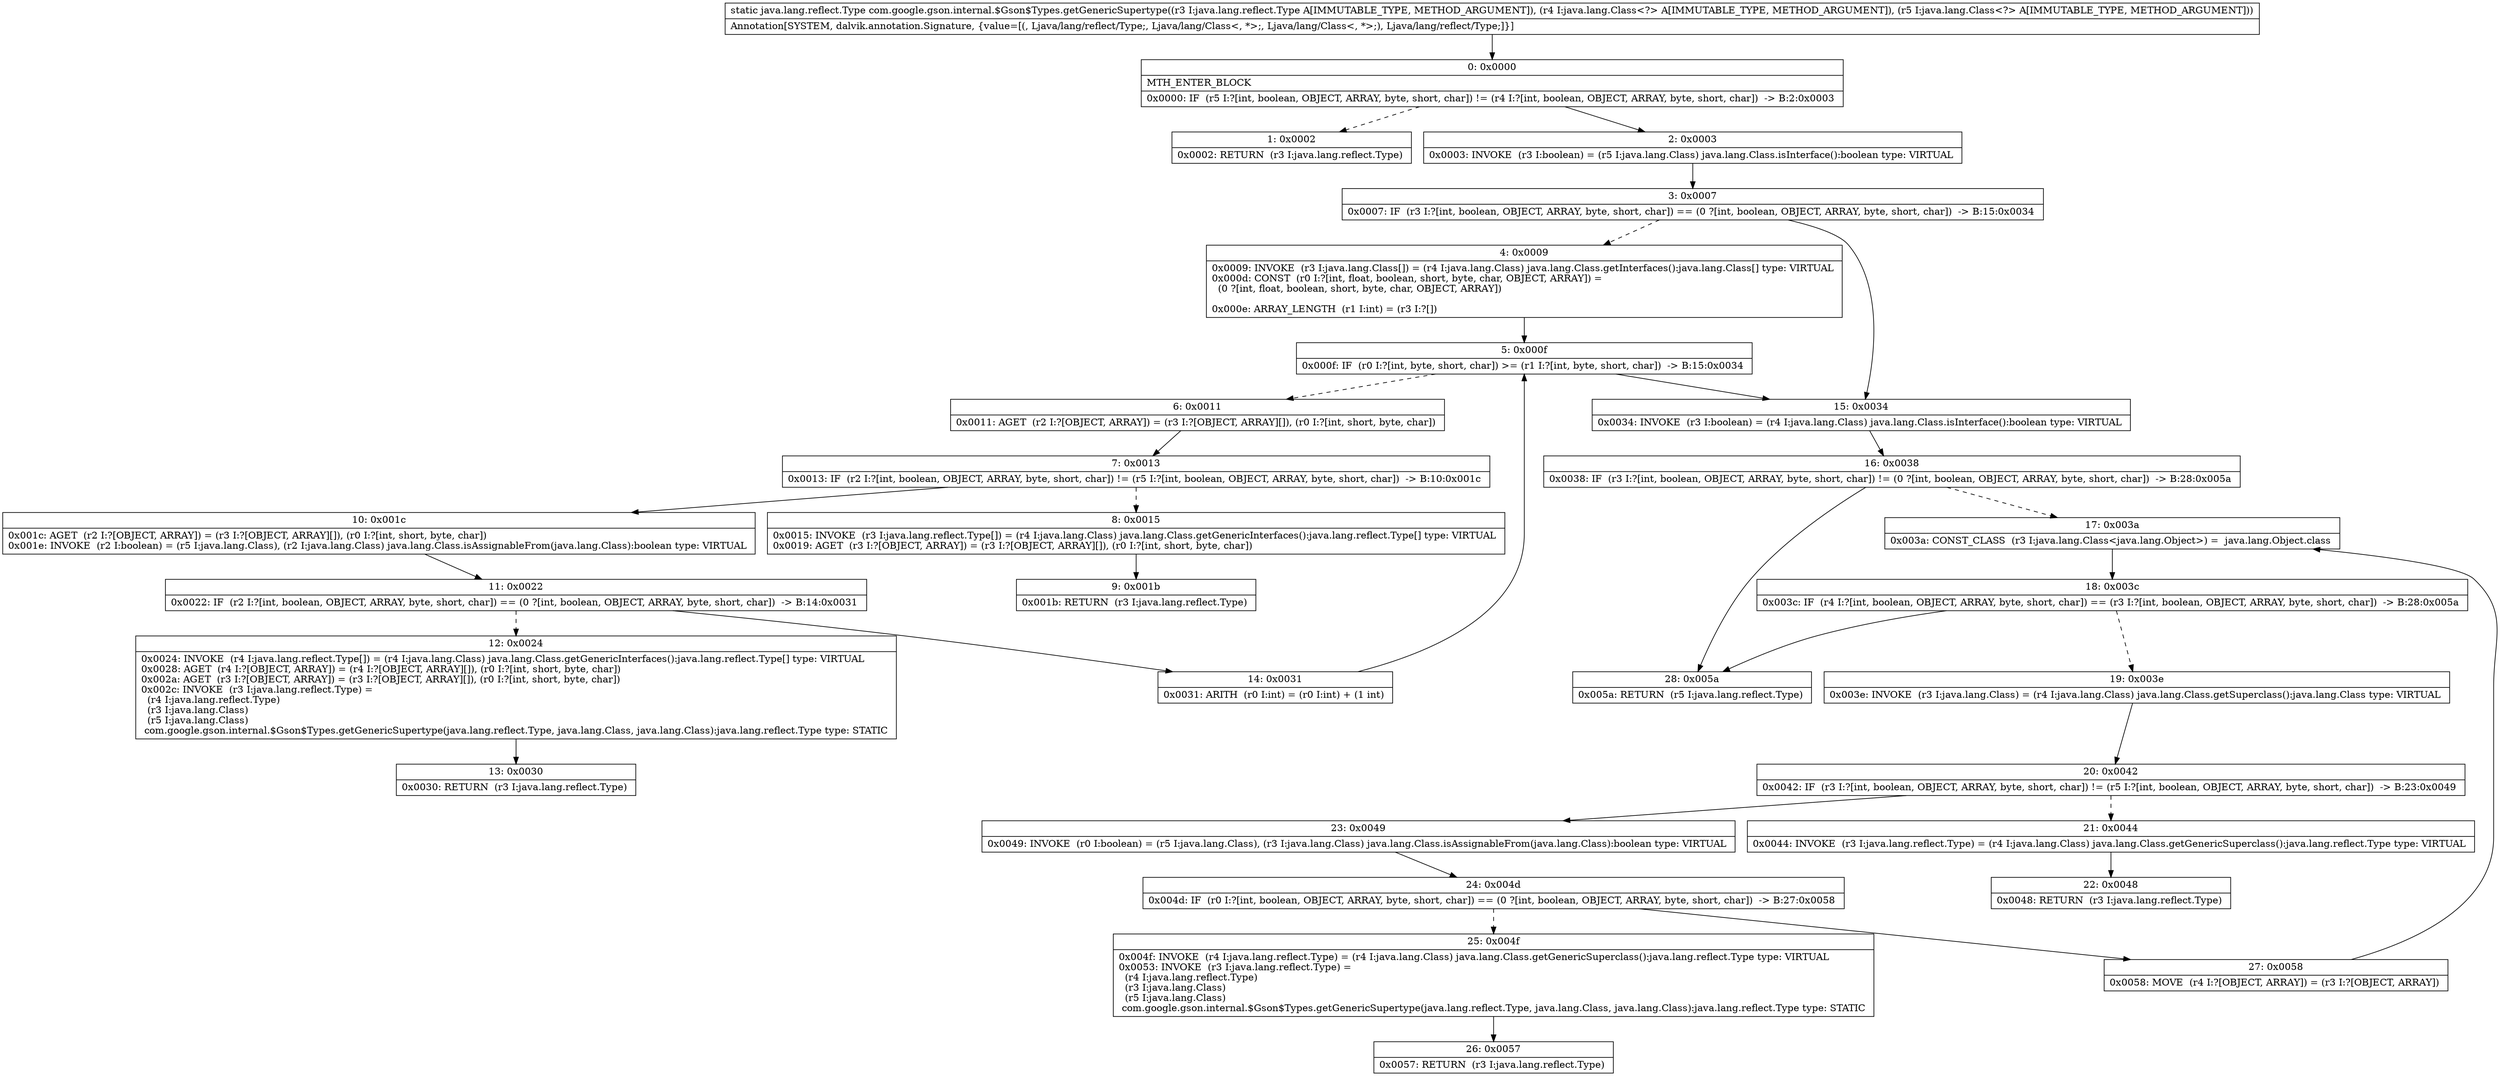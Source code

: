 digraph "CFG forcom.google.gson.internal.$Gson$Types.getGenericSupertype(Ljava\/lang\/reflect\/Type;Ljava\/lang\/Class;Ljava\/lang\/Class;)Ljava\/lang\/reflect\/Type;" {
Node_0 [shape=record,label="{0\:\ 0x0000|MTH_ENTER_BLOCK\l|0x0000: IF  (r5 I:?[int, boolean, OBJECT, ARRAY, byte, short, char]) != (r4 I:?[int, boolean, OBJECT, ARRAY, byte, short, char])  \-\> B:2:0x0003 \l}"];
Node_1 [shape=record,label="{1\:\ 0x0002|0x0002: RETURN  (r3 I:java.lang.reflect.Type) \l}"];
Node_2 [shape=record,label="{2\:\ 0x0003|0x0003: INVOKE  (r3 I:boolean) = (r5 I:java.lang.Class) java.lang.Class.isInterface():boolean type: VIRTUAL \l}"];
Node_3 [shape=record,label="{3\:\ 0x0007|0x0007: IF  (r3 I:?[int, boolean, OBJECT, ARRAY, byte, short, char]) == (0 ?[int, boolean, OBJECT, ARRAY, byte, short, char])  \-\> B:15:0x0034 \l}"];
Node_4 [shape=record,label="{4\:\ 0x0009|0x0009: INVOKE  (r3 I:java.lang.Class[]) = (r4 I:java.lang.Class) java.lang.Class.getInterfaces():java.lang.Class[] type: VIRTUAL \l0x000d: CONST  (r0 I:?[int, float, boolean, short, byte, char, OBJECT, ARRAY]) = \l  (0 ?[int, float, boolean, short, byte, char, OBJECT, ARRAY])\l \l0x000e: ARRAY_LENGTH  (r1 I:int) = (r3 I:?[]) \l}"];
Node_5 [shape=record,label="{5\:\ 0x000f|0x000f: IF  (r0 I:?[int, byte, short, char]) \>= (r1 I:?[int, byte, short, char])  \-\> B:15:0x0034 \l}"];
Node_6 [shape=record,label="{6\:\ 0x0011|0x0011: AGET  (r2 I:?[OBJECT, ARRAY]) = (r3 I:?[OBJECT, ARRAY][]), (r0 I:?[int, short, byte, char]) \l}"];
Node_7 [shape=record,label="{7\:\ 0x0013|0x0013: IF  (r2 I:?[int, boolean, OBJECT, ARRAY, byte, short, char]) != (r5 I:?[int, boolean, OBJECT, ARRAY, byte, short, char])  \-\> B:10:0x001c \l}"];
Node_8 [shape=record,label="{8\:\ 0x0015|0x0015: INVOKE  (r3 I:java.lang.reflect.Type[]) = (r4 I:java.lang.Class) java.lang.Class.getGenericInterfaces():java.lang.reflect.Type[] type: VIRTUAL \l0x0019: AGET  (r3 I:?[OBJECT, ARRAY]) = (r3 I:?[OBJECT, ARRAY][]), (r0 I:?[int, short, byte, char]) \l}"];
Node_9 [shape=record,label="{9\:\ 0x001b|0x001b: RETURN  (r3 I:java.lang.reflect.Type) \l}"];
Node_10 [shape=record,label="{10\:\ 0x001c|0x001c: AGET  (r2 I:?[OBJECT, ARRAY]) = (r3 I:?[OBJECT, ARRAY][]), (r0 I:?[int, short, byte, char]) \l0x001e: INVOKE  (r2 I:boolean) = (r5 I:java.lang.Class), (r2 I:java.lang.Class) java.lang.Class.isAssignableFrom(java.lang.Class):boolean type: VIRTUAL \l}"];
Node_11 [shape=record,label="{11\:\ 0x0022|0x0022: IF  (r2 I:?[int, boolean, OBJECT, ARRAY, byte, short, char]) == (0 ?[int, boolean, OBJECT, ARRAY, byte, short, char])  \-\> B:14:0x0031 \l}"];
Node_12 [shape=record,label="{12\:\ 0x0024|0x0024: INVOKE  (r4 I:java.lang.reflect.Type[]) = (r4 I:java.lang.Class) java.lang.Class.getGenericInterfaces():java.lang.reflect.Type[] type: VIRTUAL \l0x0028: AGET  (r4 I:?[OBJECT, ARRAY]) = (r4 I:?[OBJECT, ARRAY][]), (r0 I:?[int, short, byte, char]) \l0x002a: AGET  (r3 I:?[OBJECT, ARRAY]) = (r3 I:?[OBJECT, ARRAY][]), (r0 I:?[int, short, byte, char]) \l0x002c: INVOKE  (r3 I:java.lang.reflect.Type) = \l  (r4 I:java.lang.reflect.Type)\l  (r3 I:java.lang.Class)\l  (r5 I:java.lang.Class)\l com.google.gson.internal.$Gson$Types.getGenericSupertype(java.lang.reflect.Type, java.lang.Class, java.lang.Class):java.lang.reflect.Type type: STATIC \l}"];
Node_13 [shape=record,label="{13\:\ 0x0030|0x0030: RETURN  (r3 I:java.lang.reflect.Type) \l}"];
Node_14 [shape=record,label="{14\:\ 0x0031|0x0031: ARITH  (r0 I:int) = (r0 I:int) + (1 int) \l}"];
Node_15 [shape=record,label="{15\:\ 0x0034|0x0034: INVOKE  (r3 I:boolean) = (r4 I:java.lang.Class) java.lang.Class.isInterface():boolean type: VIRTUAL \l}"];
Node_16 [shape=record,label="{16\:\ 0x0038|0x0038: IF  (r3 I:?[int, boolean, OBJECT, ARRAY, byte, short, char]) != (0 ?[int, boolean, OBJECT, ARRAY, byte, short, char])  \-\> B:28:0x005a \l}"];
Node_17 [shape=record,label="{17\:\ 0x003a|0x003a: CONST_CLASS  (r3 I:java.lang.Class\<java.lang.Object\>) =  java.lang.Object.class \l}"];
Node_18 [shape=record,label="{18\:\ 0x003c|0x003c: IF  (r4 I:?[int, boolean, OBJECT, ARRAY, byte, short, char]) == (r3 I:?[int, boolean, OBJECT, ARRAY, byte, short, char])  \-\> B:28:0x005a \l}"];
Node_19 [shape=record,label="{19\:\ 0x003e|0x003e: INVOKE  (r3 I:java.lang.Class) = (r4 I:java.lang.Class) java.lang.Class.getSuperclass():java.lang.Class type: VIRTUAL \l}"];
Node_20 [shape=record,label="{20\:\ 0x0042|0x0042: IF  (r3 I:?[int, boolean, OBJECT, ARRAY, byte, short, char]) != (r5 I:?[int, boolean, OBJECT, ARRAY, byte, short, char])  \-\> B:23:0x0049 \l}"];
Node_21 [shape=record,label="{21\:\ 0x0044|0x0044: INVOKE  (r3 I:java.lang.reflect.Type) = (r4 I:java.lang.Class) java.lang.Class.getGenericSuperclass():java.lang.reflect.Type type: VIRTUAL \l}"];
Node_22 [shape=record,label="{22\:\ 0x0048|0x0048: RETURN  (r3 I:java.lang.reflect.Type) \l}"];
Node_23 [shape=record,label="{23\:\ 0x0049|0x0049: INVOKE  (r0 I:boolean) = (r5 I:java.lang.Class), (r3 I:java.lang.Class) java.lang.Class.isAssignableFrom(java.lang.Class):boolean type: VIRTUAL \l}"];
Node_24 [shape=record,label="{24\:\ 0x004d|0x004d: IF  (r0 I:?[int, boolean, OBJECT, ARRAY, byte, short, char]) == (0 ?[int, boolean, OBJECT, ARRAY, byte, short, char])  \-\> B:27:0x0058 \l}"];
Node_25 [shape=record,label="{25\:\ 0x004f|0x004f: INVOKE  (r4 I:java.lang.reflect.Type) = (r4 I:java.lang.Class) java.lang.Class.getGenericSuperclass():java.lang.reflect.Type type: VIRTUAL \l0x0053: INVOKE  (r3 I:java.lang.reflect.Type) = \l  (r4 I:java.lang.reflect.Type)\l  (r3 I:java.lang.Class)\l  (r5 I:java.lang.Class)\l com.google.gson.internal.$Gson$Types.getGenericSupertype(java.lang.reflect.Type, java.lang.Class, java.lang.Class):java.lang.reflect.Type type: STATIC \l}"];
Node_26 [shape=record,label="{26\:\ 0x0057|0x0057: RETURN  (r3 I:java.lang.reflect.Type) \l}"];
Node_27 [shape=record,label="{27\:\ 0x0058|0x0058: MOVE  (r4 I:?[OBJECT, ARRAY]) = (r3 I:?[OBJECT, ARRAY]) \l}"];
Node_28 [shape=record,label="{28\:\ 0x005a|0x005a: RETURN  (r5 I:java.lang.reflect.Type) \l}"];
MethodNode[shape=record,label="{static java.lang.reflect.Type com.google.gson.internal.$Gson$Types.getGenericSupertype((r3 I:java.lang.reflect.Type A[IMMUTABLE_TYPE, METHOD_ARGUMENT]), (r4 I:java.lang.Class\<?\> A[IMMUTABLE_TYPE, METHOD_ARGUMENT]), (r5 I:java.lang.Class\<?\> A[IMMUTABLE_TYPE, METHOD_ARGUMENT]))  | Annotation[SYSTEM, dalvik.annotation.Signature, \{value=[(, Ljava\/lang\/reflect\/Type;, Ljava\/lang\/Class\<, *\>;, Ljava\/lang\/Class\<, *\>;), Ljava\/lang\/reflect\/Type;]\}]\l}"];
MethodNode -> Node_0;
Node_0 -> Node_1[style=dashed];
Node_0 -> Node_2;
Node_2 -> Node_3;
Node_3 -> Node_4[style=dashed];
Node_3 -> Node_15;
Node_4 -> Node_5;
Node_5 -> Node_6[style=dashed];
Node_5 -> Node_15;
Node_6 -> Node_7;
Node_7 -> Node_8[style=dashed];
Node_7 -> Node_10;
Node_8 -> Node_9;
Node_10 -> Node_11;
Node_11 -> Node_12[style=dashed];
Node_11 -> Node_14;
Node_12 -> Node_13;
Node_14 -> Node_5;
Node_15 -> Node_16;
Node_16 -> Node_17[style=dashed];
Node_16 -> Node_28;
Node_17 -> Node_18;
Node_18 -> Node_19[style=dashed];
Node_18 -> Node_28;
Node_19 -> Node_20;
Node_20 -> Node_21[style=dashed];
Node_20 -> Node_23;
Node_21 -> Node_22;
Node_23 -> Node_24;
Node_24 -> Node_25[style=dashed];
Node_24 -> Node_27;
Node_25 -> Node_26;
Node_27 -> Node_17;
}

